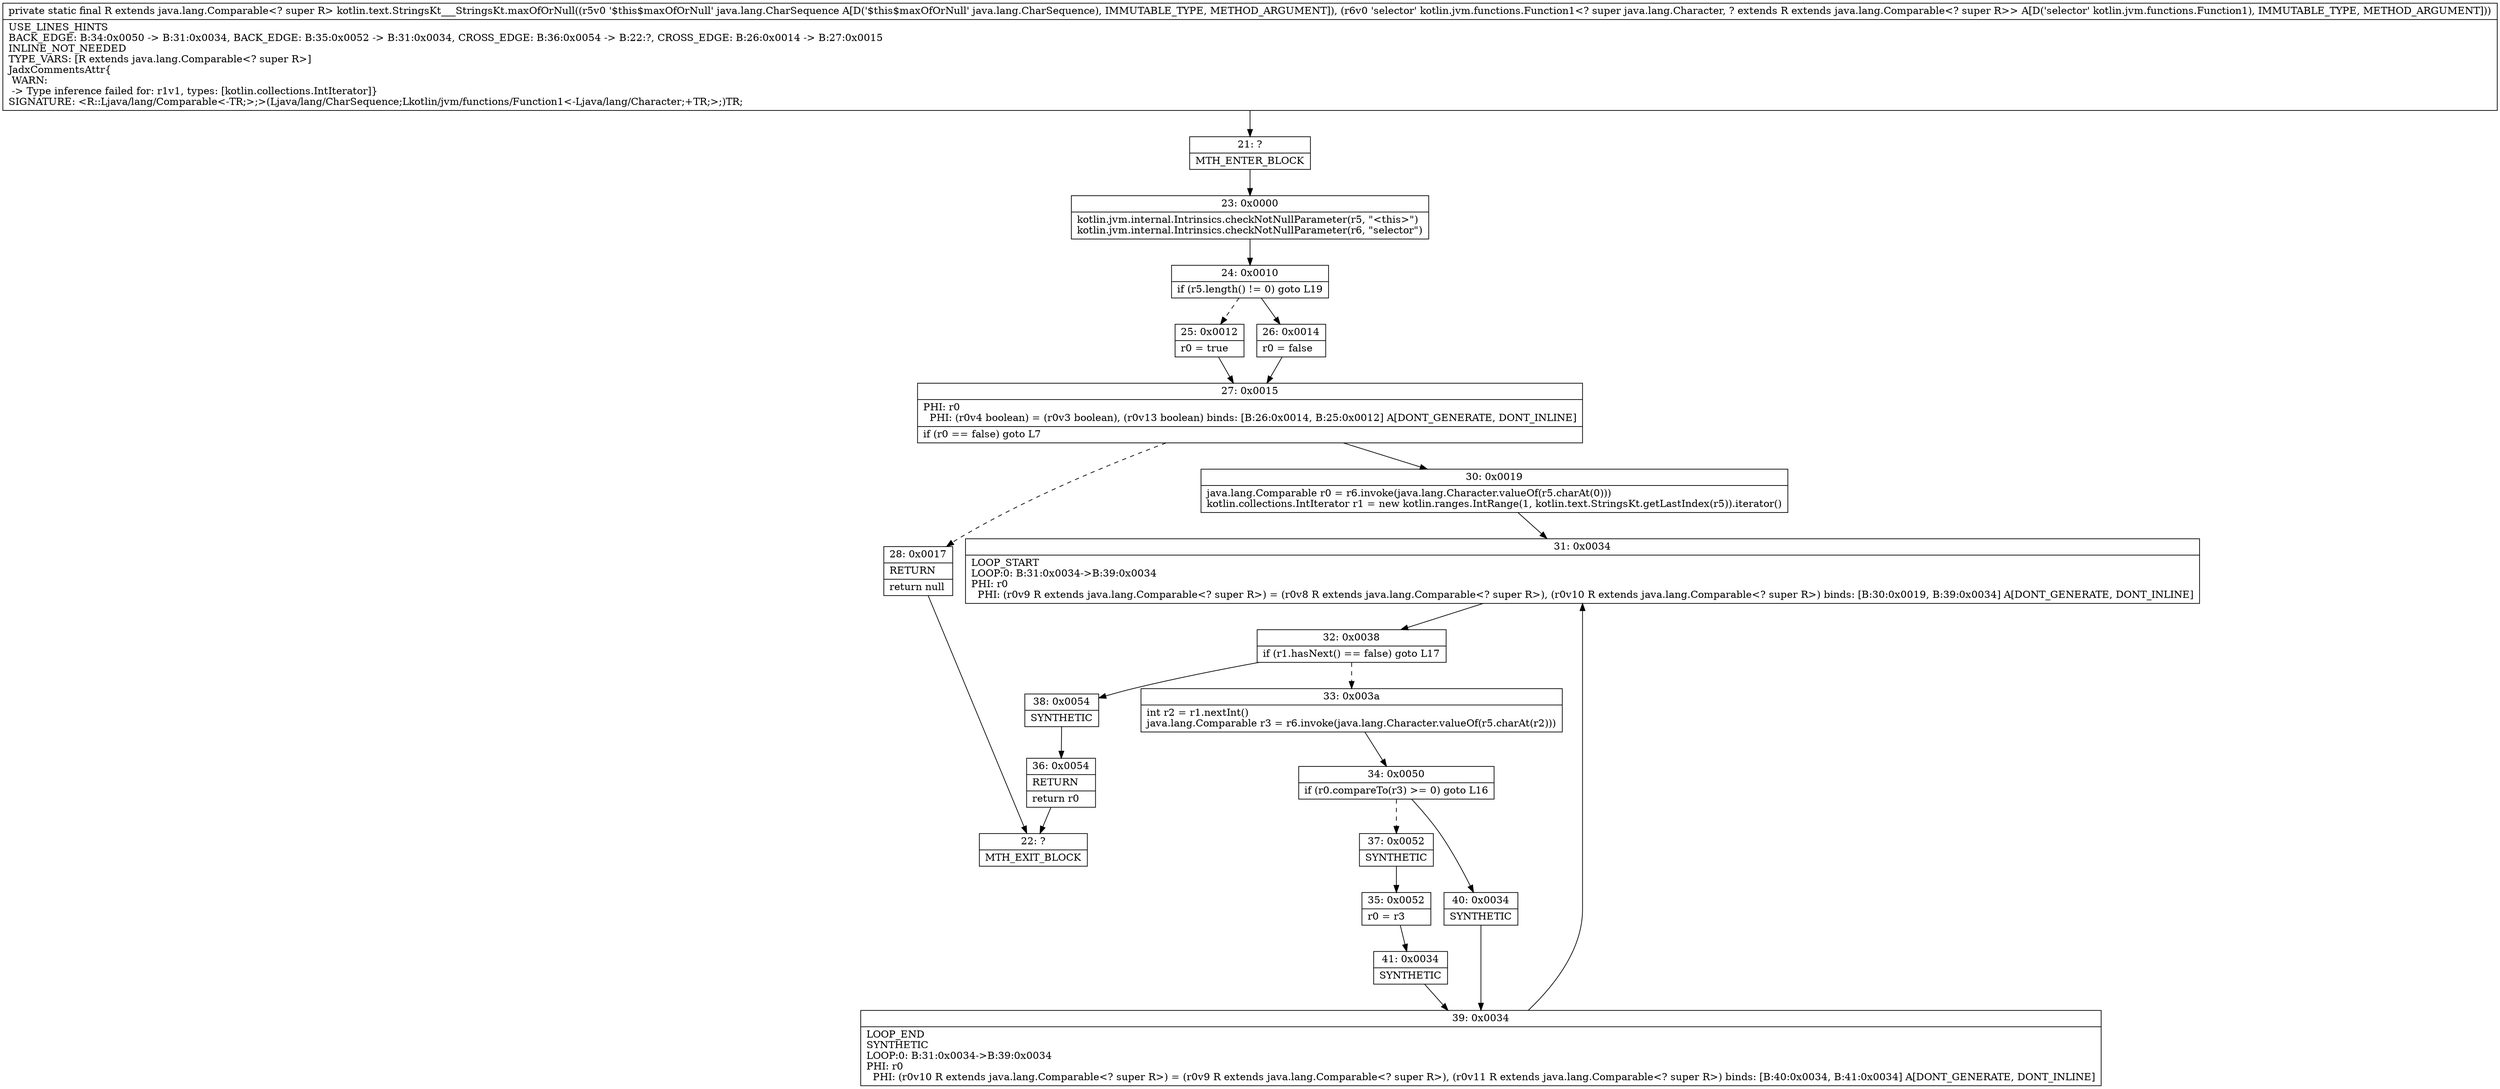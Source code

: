 digraph "CFG forkotlin.text.StringsKt___StringsKt.maxOfOrNull(Ljava\/lang\/CharSequence;Lkotlin\/jvm\/functions\/Function1;)Ljava\/lang\/Comparable;" {
Node_21 [shape=record,label="{21\:\ ?|MTH_ENTER_BLOCK\l}"];
Node_23 [shape=record,label="{23\:\ 0x0000|kotlin.jvm.internal.Intrinsics.checkNotNullParameter(r5, \"\<this\>\")\lkotlin.jvm.internal.Intrinsics.checkNotNullParameter(r6, \"selector\")\l}"];
Node_24 [shape=record,label="{24\:\ 0x0010|if (r5.length() != 0) goto L19\l}"];
Node_25 [shape=record,label="{25\:\ 0x0012|r0 = true\l}"];
Node_27 [shape=record,label="{27\:\ 0x0015|PHI: r0 \l  PHI: (r0v4 boolean) = (r0v3 boolean), (r0v13 boolean) binds: [B:26:0x0014, B:25:0x0012] A[DONT_GENERATE, DONT_INLINE]\l|if (r0 == false) goto L7\l}"];
Node_28 [shape=record,label="{28\:\ 0x0017|RETURN\l|return null\l}"];
Node_22 [shape=record,label="{22\:\ ?|MTH_EXIT_BLOCK\l}"];
Node_30 [shape=record,label="{30\:\ 0x0019|java.lang.Comparable r0 = r6.invoke(java.lang.Character.valueOf(r5.charAt(0)))\lkotlin.collections.IntIterator r1 = new kotlin.ranges.IntRange(1, kotlin.text.StringsKt.getLastIndex(r5)).iterator()\l}"];
Node_31 [shape=record,label="{31\:\ 0x0034|LOOP_START\lLOOP:0: B:31:0x0034\-\>B:39:0x0034\lPHI: r0 \l  PHI: (r0v9 R extends java.lang.Comparable\<? super R\>) = (r0v8 R extends java.lang.Comparable\<? super R\>), (r0v10 R extends java.lang.Comparable\<? super R\>) binds: [B:30:0x0019, B:39:0x0034] A[DONT_GENERATE, DONT_INLINE]\l}"];
Node_32 [shape=record,label="{32\:\ 0x0038|if (r1.hasNext() == false) goto L17\l}"];
Node_33 [shape=record,label="{33\:\ 0x003a|int r2 = r1.nextInt()\ljava.lang.Comparable r3 = r6.invoke(java.lang.Character.valueOf(r5.charAt(r2)))\l}"];
Node_34 [shape=record,label="{34\:\ 0x0050|if (r0.compareTo(r3) \>= 0) goto L16\l}"];
Node_37 [shape=record,label="{37\:\ 0x0052|SYNTHETIC\l}"];
Node_35 [shape=record,label="{35\:\ 0x0052|r0 = r3\l}"];
Node_41 [shape=record,label="{41\:\ 0x0034|SYNTHETIC\l}"];
Node_39 [shape=record,label="{39\:\ 0x0034|LOOP_END\lSYNTHETIC\lLOOP:0: B:31:0x0034\-\>B:39:0x0034\lPHI: r0 \l  PHI: (r0v10 R extends java.lang.Comparable\<? super R\>) = (r0v9 R extends java.lang.Comparable\<? super R\>), (r0v11 R extends java.lang.Comparable\<? super R\>) binds: [B:40:0x0034, B:41:0x0034] A[DONT_GENERATE, DONT_INLINE]\l}"];
Node_40 [shape=record,label="{40\:\ 0x0034|SYNTHETIC\l}"];
Node_38 [shape=record,label="{38\:\ 0x0054|SYNTHETIC\l}"];
Node_36 [shape=record,label="{36\:\ 0x0054|RETURN\l|return r0\l}"];
Node_26 [shape=record,label="{26\:\ 0x0014|r0 = false\l}"];
MethodNode[shape=record,label="{private static final R extends java.lang.Comparable\<? super R\> kotlin.text.StringsKt___StringsKt.maxOfOrNull((r5v0 '$this$maxOfOrNull' java.lang.CharSequence A[D('$this$maxOfOrNull' java.lang.CharSequence), IMMUTABLE_TYPE, METHOD_ARGUMENT]), (r6v0 'selector' kotlin.jvm.functions.Function1\<? super java.lang.Character, ? extends R extends java.lang.Comparable\<? super R\>\> A[D('selector' kotlin.jvm.functions.Function1), IMMUTABLE_TYPE, METHOD_ARGUMENT]))  | USE_LINES_HINTS\lBACK_EDGE: B:34:0x0050 \-\> B:31:0x0034, BACK_EDGE: B:35:0x0052 \-\> B:31:0x0034, CROSS_EDGE: B:36:0x0054 \-\> B:22:?, CROSS_EDGE: B:26:0x0014 \-\> B:27:0x0015\lINLINE_NOT_NEEDED\lTYPE_VARS: [R extends java.lang.Comparable\<? super R\>]\lJadxCommentsAttr\{\l WARN: \l \-\> Type inference failed for: r1v1, types: [kotlin.collections.IntIterator]\}\lSIGNATURE: \<R::Ljava\/lang\/Comparable\<\-TR;\>;\>(Ljava\/lang\/CharSequence;Lkotlin\/jvm\/functions\/Function1\<\-Ljava\/lang\/Character;+TR;\>;)TR;\l}"];
MethodNode -> Node_21;Node_21 -> Node_23;
Node_23 -> Node_24;
Node_24 -> Node_25[style=dashed];
Node_24 -> Node_26;
Node_25 -> Node_27;
Node_27 -> Node_28[style=dashed];
Node_27 -> Node_30;
Node_28 -> Node_22;
Node_30 -> Node_31;
Node_31 -> Node_32;
Node_32 -> Node_33[style=dashed];
Node_32 -> Node_38;
Node_33 -> Node_34;
Node_34 -> Node_37[style=dashed];
Node_34 -> Node_40;
Node_37 -> Node_35;
Node_35 -> Node_41;
Node_41 -> Node_39;
Node_39 -> Node_31;
Node_40 -> Node_39;
Node_38 -> Node_36;
Node_36 -> Node_22;
Node_26 -> Node_27;
}

